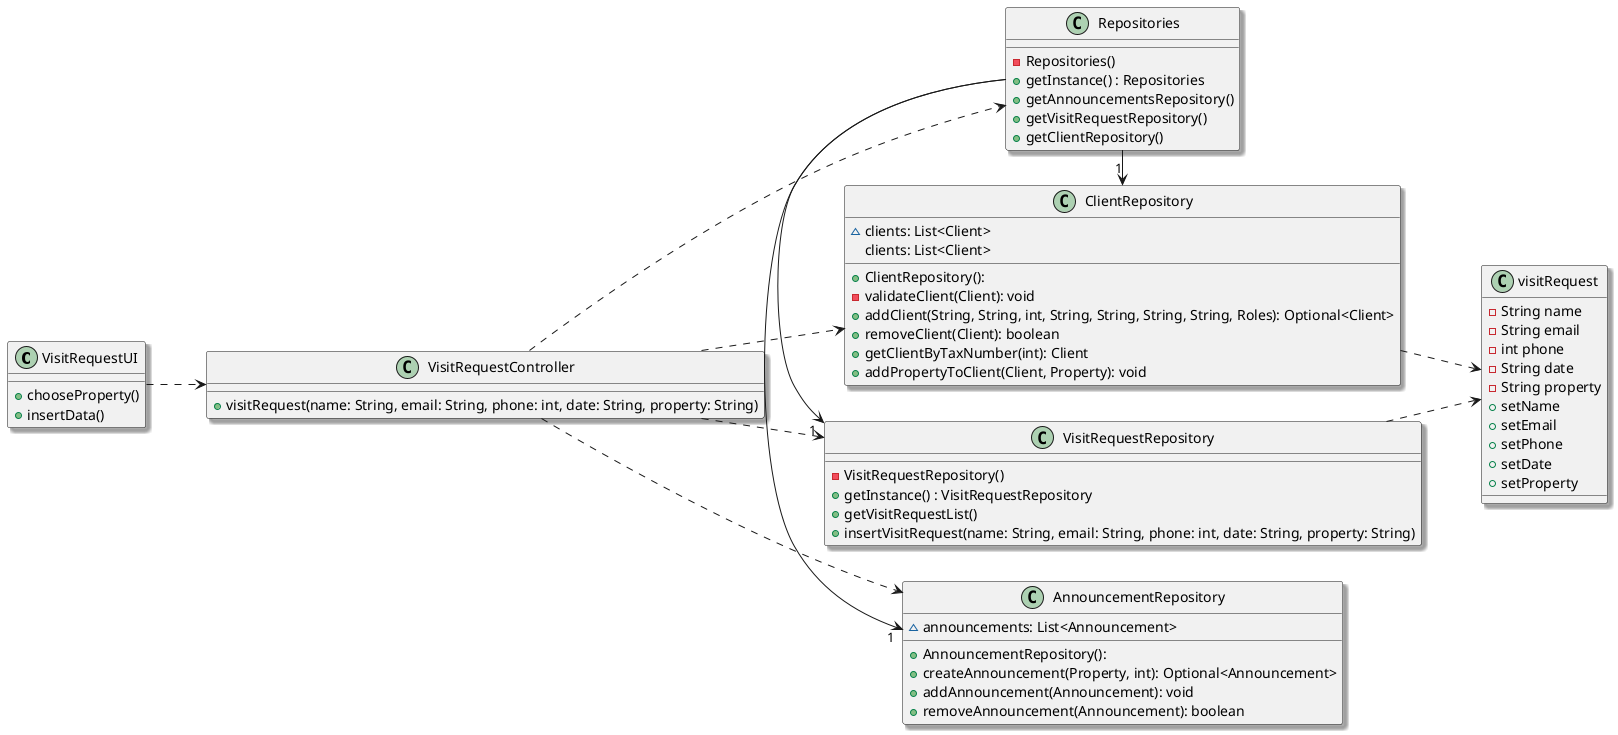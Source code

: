 @startuml
skinparam monochrome false
skinparam packageStyle rectangle
skinparam shadowing true
top to bottom direction
left to right direction

skinparam classAttributeIconSize "2"

class VisitRequestUI {
    +chooseProperty()
    +insertData()
}

class VisitRequestController {
    + visitRequest(name: String, email: String, phone: int, date: String, property: String)
}

class Repositories {
    - Repositories()
    + getInstance() : Repositories
    + getAnnouncementsRepository()
    + getVisitRequestRepository()
    + getClientRepository()
}

class AnnouncementRepository {
  + AnnouncementRepository():
  ~ announcements: List<Announcement>
  + createAnnouncement(Property, int): Optional<Announcement>
  + addAnnouncement(Announcement): void
  + removeAnnouncement(Announcement): boolean
}

class VisitRequestRepository {
    - VisitRequestRepository()
    + getInstance() : VisitRequestRepository
    + getVisitRequestList()
    + insertVisitRequest(name: String, email: String, phone: int, date: String, property: String)
}

class ClientRepository {
  + ClientRepository():
  ~ clients: List<Client>
  - validateClient(Client): void
  + addClient(String, String, int, String, String, String, String, Roles): Optional<Client>
  + removeClient(Client): boolean
  + getClientByTaxNumber(int): Client
  + addPropertyToClient(Client, Property): void
   clients: List<Client>
}

class visitRequest {
    -String name
    -String email
    -int phone
    -String date
    -String property
    +setName
    +setEmail
    +setPhone
    +setDate
    +setProperty
}

VisitRequestUI -.> VisitRequestController
VisitRequestController -.> Repositories
Repositories -> "1" AnnouncementRepository
Repositories -> "1" VisitRequestRepository
Repositories -> "1" ClientRepository
VisitRequestRepository -.> visitRequest
ClientRepository -.> visitRequest
VisitRequestController ..> AnnouncementRepository
VisitRequestController ..> VisitRequestRepository
VisitRequestController ..> ClientRepository

@enduml